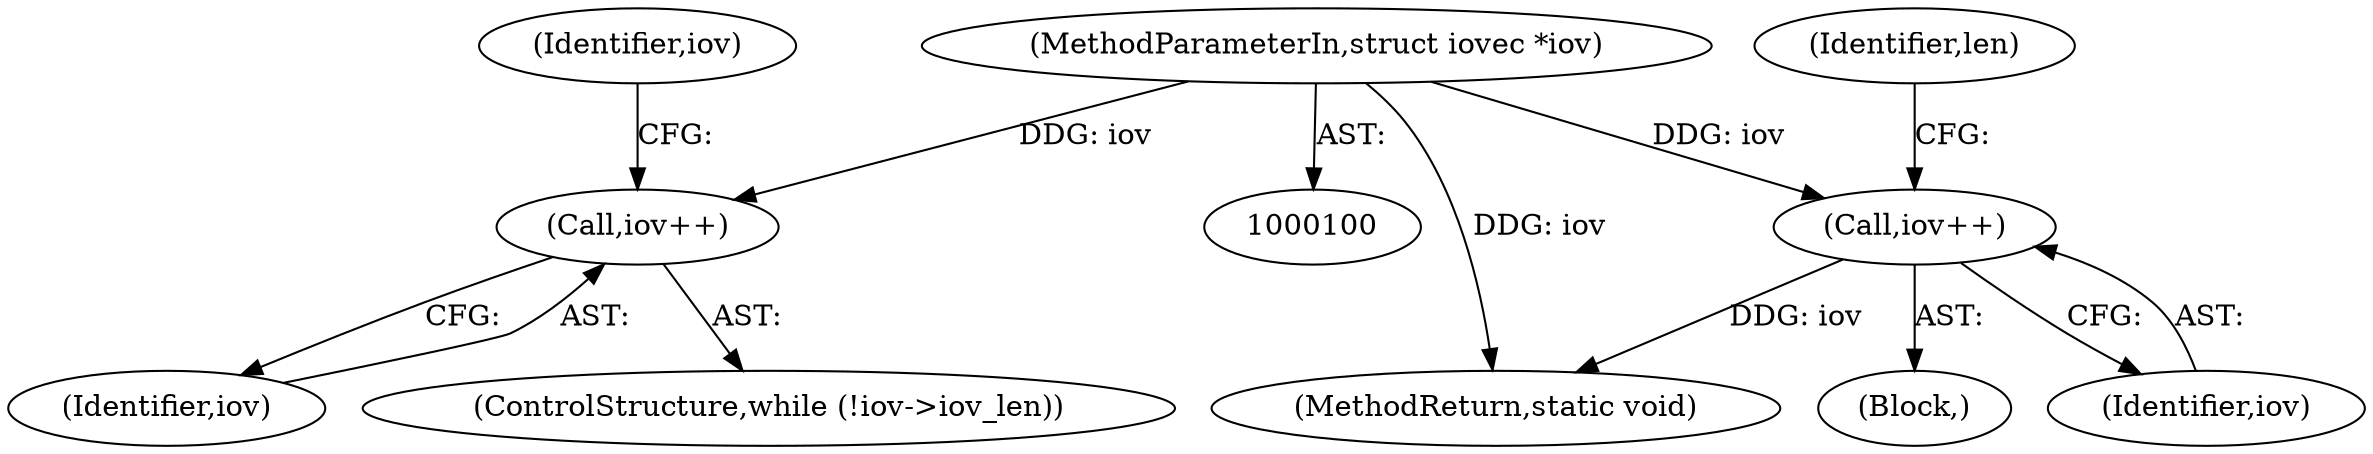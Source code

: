 digraph "1_linux_f0d1bec9d58d4c038d0ac958c9af82be6eb18045@pointer" {
"1000101" [label="(MethodParameterIn,struct iovec *iov)"];
"1000109" [label="(Call,iov++)"];
"1000125" [label="(Call,iov++)"];
"1000125" [label="(Call,iov++)"];
"1000115" [label="(Block,)"];
"1000127" [label="(MethodReturn,static void)"];
"1000104" [label="(ControlStructure,while (!iov->iov_len))"];
"1000109" [label="(Call,iov++)"];
"1000110" [label="(Identifier,iov)"];
"1000126" [label="(Identifier,iov)"];
"1000101" [label="(MethodParameterIn,struct iovec *iov)"];
"1000113" [label="(Identifier,len)"];
"1000107" [label="(Identifier,iov)"];
"1000101" -> "1000100"  [label="AST: "];
"1000101" -> "1000127"  [label="DDG: iov"];
"1000101" -> "1000109"  [label="DDG: iov"];
"1000101" -> "1000125"  [label="DDG: iov"];
"1000109" -> "1000104"  [label="AST: "];
"1000109" -> "1000110"  [label="CFG: "];
"1000110" -> "1000109"  [label="AST: "];
"1000107" -> "1000109"  [label="CFG: "];
"1000125" -> "1000115"  [label="AST: "];
"1000125" -> "1000126"  [label="CFG: "];
"1000126" -> "1000125"  [label="AST: "];
"1000113" -> "1000125"  [label="CFG: "];
"1000125" -> "1000127"  [label="DDG: iov"];
}
